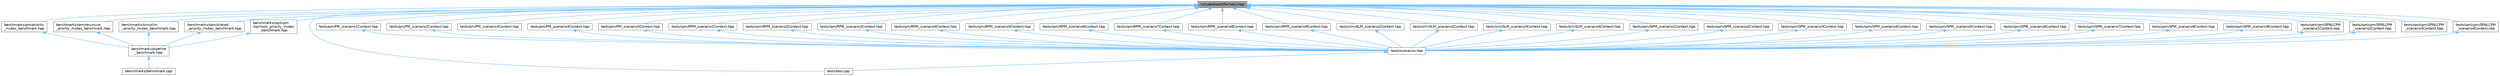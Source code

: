 digraph "include/boost/fairness.hpp"
{
 // LATEX_PDF_SIZE
  bgcolor="transparent";
  edge [fontname=Helvetica,fontsize=10,labelfontname=Helvetica,labelfontsize=10];
  node [fontname=Helvetica,fontsize=10,shape=box,height=0.2,width=0.4];
  Node1 [id="Node000001",label="include/boost/fairness.hpp",height=0.2,width=0.4,color="gray40", fillcolor="grey60", style="filled", fontcolor="black",tooltip="This file contains the all the includes required by the library."];
  Node1 -> Node2 [id="edge1_Node000001_Node000002",dir="back",color="steelblue1",style="solid",tooltip=" "];
  Node2 [id="Node000002",label="benchmarks/pm/priority\l_mutex_benchmark.hpp",height=0.2,width=0.4,color="grey40", fillcolor="white", style="filled",URL="$priority__mutex__benchmark_8hpp.html",tooltip="Alias priority_mutex_benchmark."];
  Node2 -> Node3 [id="edge2_Node000002_Node000003",dir="back",color="steelblue1",style="solid",tooltip=" "];
  Node3 [id="Node000003",label="benchmarks/pipeline\l_benchmark.hpp",height=0.2,width=0.4,color="grey40", fillcolor="white", style="filled",URL="$pipeline__benchmark_8hpp.html",tooltip="Alias pipeline_benchmark."];
  Node3 -> Node4 [id="edge3_Node000003_Node000004",dir="back",color="steelblue1",style="solid",tooltip=" "];
  Node4 [id="Node000004",label="benchmarks/benchmark.cpp",height=0.2,width=0.4,color="grey40", fillcolor="white", style="filled",URL="$benchmark_8cpp.html",tooltip="Alias benchmark."];
  Node1 -> Node5 [id="edge4_Node000001_Node000005",dir="back",color="steelblue1",style="solid",tooltip=" "];
  Node5 [id="Node000005",label="benchmarks/rpm/recursive\l_priority_mutex_benchmark.hpp",height=0.2,width=0.4,color="grey40", fillcolor="white", style="filled",URL="$recursive__priority__mutex__benchmark_8hpp.html",tooltip="Alias recursive_priority_mutex_benchmark."];
  Node5 -> Node3 [id="edge5_Node000005_Node000003",dir="back",color="steelblue1",style="solid",tooltip=" "];
  Node1 -> Node6 [id="edge6_Node000001_Node000006",dir="back",color="steelblue1",style="solid",tooltip=" "];
  Node6 [id="Node000006",label="benchmarks/slm/slim\l_priority_mutex_benchmark.hpp",height=0.2,width=0.4,color="grey40", fillcolor="white", style="filled",URL="$slim__priority__mutex__benchmark_8hpp.html",tooltip="Alias slim_priority_mutex_benchmark."];
  Node6 -> Node3 [id="edge7_Node000006_Node000003",dir="back",color="steelblue1",style="solid",tooltip=" "];
  Node1 -> Node7 [id="edge8_Node000001_Node000007",dir="back",color="steelblue1",style="solid",tooltip=" "];
  Node7 [id="Node000007",label="benchmarks/spm/shared\l_priority_mutex_benchmark.hpp",height=0.2,width=0.4,color="grey40", fillcolor="white", style="filled",URL="$shared__priority__mutex__benchmark_8hpp.html",tooltip="Alias shared_priority_mutex_benchmark."];
  Node7 -> Node3 [id="edge9_Node000007_Node000003",dir="back",color="steelblue1",style="solid",tooltip=" "];
  Node1 -> Node8 [id="edge10_Node000001_Node000008",dir="back",color="steelblue1",style="solid",tooltip=" "];
  Node8 [id="Node000008",label="benchmarks/spnlcpm\l/spinlock_priority_mutex\l_benchmark.hpp",height=0.2,width=0.4,color="grey40", fillcolor="white", style="filled",URL="$spinlock__priority__mutex__benchmark_8hpp.html",tooltip="Alias spinlock_priority_mutex_benchmark."];
  Node8 -> Node3 [id="edge11_Node000008_Node000003",dir="back",color="steelblue1",style="solid",tooltip=" "];
  Node1 -> Node9 [id="edge12_Node000001_Node000009",dir="back",color="steelblue1",style="solid",tooltip=" "];
  Node9 [id="Node000009",label="tests/pm/PM_scenario1Context.hpp",height=0.2,width=0.4,color="grey40", fillcolor="white", style="filled",URL="$_p_m__scenario1_context_8hpp.html",tooltip="Alias PM_scenario1Context."];
  Node9 -> Node10 [id="edge13_Node000009_Node000010",dir="back",color="steelblue1",style="solid",tooltip=" "];
  Node10 [id="Node000010",label="tests/scenarios.hpp",height=0.2,width=0.4,color="grey40", fillcolor="white", style="filled",URL="$scenarios_8hpp.html",tooltip="Alias scenarios."];
  Node10 -> Node11 [id="edge14_Node000010_Node000011",dir="back",color="steelblue1",style="solid",tooltip=" "];
  Node11 [id="Node000011",label="tests/test.cpp",height=0.2,width=0.4,color="grey40", fillcolor="white", style="filled",URL="$test_8cpp.html",tooltip="Alias test."];
  Node1 -> Node12 [id="edge15_Node000001_Node000012",dir="back",color="steelblue1",style="solid",tooltip=" "];
  Node12 [id="Node000012",label="tests/pm/PM_scenario2Context.hpp",height=0.2,width=0.4,color="grey40", fillcolor="white", style="filled",URL="$_p_m__scenario2_context_8hpp.html",tooltip="Alias PM_scenario2Context."];
  Node12 -> Node10 [id="edge16_Node000012_Node000010",dir="back",color="steelblue1",style="solid",tooltip=" "];
  Node1 -> Node13 [id="edge17_Node000001_Node000013",dir="back",color="steelblue1",style="solid",tooltip=" "];
  Node13 [id="Node000013",label="tests/pm/PM_scenario3Context.hpp",height=0.2,width=0.4,color="grey40", fillcolor="white", style="filled",URL="$_p_m__scenario3_context_8hpp.html",tooltip="Alias PM_scenario3Context."];
  Node1 -> Node14 [id="edge18_Node000001_Node000014",dir="back",color="steelblue1",style="solid",tooltip=" "];
  Node14 [id="Node000014",label="tests/pm/PM_scenario4Context.hpp",height=0.2,width=0.4,color="grey40", fillcolor="white", style="filled",URL="$_p_m__scenario4_context_8hpp.html",tooltip="Alias PM_scenario4Context."];
  Node14 -> Node10 [id="edge19_Node000014_Node000010",dir="back",color="steelblue1",style="solid",tooltip=" "];
  Node1 -> Node15 [id="edge20_Node000001_Node000015",dir="back",color="steelblue1",style="solid",tooltip=" "];
  Node15 [id="Node000015",label="tests/pm/PM_scenario5Context.hpp",height=0.2,width=0.4,color="grey40", fillcolor="white", style="filled",URL="$_p_m__scenario5_context_8hpp.html",tooltip="Alias PM_scenario5Context."];
  Node15 -> Node10 [id="edge21_Node000015_Node000010",dir="back",color="steelblue1",style="solid",tooltip=" "];
  Node1 -> Node16 [id="edge22_Node000001_Node000016",dir="back",color="steelblue1",style="solid",tooltip=" "];
  Node16 [id="Node000016",label="tests/rpm/RPM_scenario1Context.hpp",height=0.2,width=0.4,color="grey40", fillcolor="white", style="filled",URL="$_r_p_m__scenario1_context_8hpp.html",tooltip="Alias RPM_scenario1Context."];
  Node16 -> Node10 [id="edge23_Node000016_Node000010",dir="back",color="steelblue1",style="solid",tooltip=" "];
  Node1 -> Node17 [id="edge24_Node000001_Node000017",dir="back",color="steelblue1",style="solid",tooltip=" "];
  Node17 [id="Node000017",label="tests/rpm/RPM_scenario2Context.hpp",height=0.2,width=0.4,color="grey40", fillcolor="white", style="filled",URL="$_r_p_m__scenario2_context_8hpp.html",tooltip="Alias RPM_scenario2Context."];
  Node17 -> Node10 [id="edge25_Node000017_Node000010",dir="back",color="steelblue1",style="solid",tooltip=" "];
  Node1 -> Node18 [id="edge26_Node000001_Node000018",dir="back",color="steelblue1",style="solid",tooltip=" "];
  Node18 [id="Node000018",label="tests/rpm/RPM_scenario3Context.hpp",height=0.2,width=0.4,color="grey40", fillcolor="white", style="filled",URL="$_r_p_m__scenario3_context_8hpp.html",tooltip="Alias RPM_scenario3Context."];
  Node18 -> Node10 [id="edge27_Node000018_Node000010",dir="back",color="steelblue1",style="solid",tooltip=" "];
  Node1 -> Node19 [id="edge28_Node000001_Node000019",dir="back",color="steelblue1",style="solid",tooltip=" "];
  Node19 [id="Node000019",label="tests/rpm/RPM_scenario4Context.hpp",height=0.2,width=0.4,color="grey40", fillcolor="white", style="filled",URL="$_r_p_m__scenario4_context_8hpp.html",tooltip="Alias RPM_scenario4Context."];
  Node19 -> Node10 [id="edge29_Node000019_Node000010",dir="back",color="steelblue1",style="solid",tooltip=" "];
  Node1 -> Node20 [id="edge30_Node000001_Node000020",dir="back",color="steelblue1",style="solid",tooltip=" "];
  Node20 [id="Node000020",label="tests/rpm/RPM_scenario5Context.hpp",height=0.2,width=0.4,color="grey40", fillcolor="white", style="filled",URL="$_r_p_m__scenario5_context_8hpp.html",tooltip="Alias RPM_scenario5Context."];
  Node20 -> Node10 [id="edge31_Node000020_Node000010",dir="back",color="steelblue1",style="solid",tooltip=" "];
  Node1 -> Node21 [id="edge32_Node000001_Node000021",dir="back",color="steelblue1",style="solid",tooltip=" "];
  Node21 [id="Node000021",label="tests/rpm/RPM_scenario6Context.hpp",height=0.2,width=0.4,color="grey40", fillcolor="white", style="filled",URL="$_r_p_m__scenario6_context_8hpp.html",tooltip="Alias RPM_scenario6Context."];
  Node21 -> Node10 [id="edge33_Node000021_Node000010",dir="back",color="steelblue1",style="solid",tooltip=" "];
  Node1 -> Node22 [id="edge34_Node000001_Node000022",dir="back",color="steelblue1",style="solid",tooltip=" "];
  Node22 [id="Node000022",label="tests/rpm/RPM_scenario7Context.hpp",height=0.2,width=0.4,color="grey40", fillcolor="white", style="filled",URL="$_r_p_m__scenario7_context_8hpp.html",tooltip="Alias RPM_scenario7Context."];
  Node22 -> Node10 [id="edge35_Node000022_Node000010",dir="back",color="steelblue1",style="solid",tooltip=" "];
  Node1 -> Node23 [id="edge36_Node000001_Node000023",dir="back",color="steelblue1",style="solid",tooltip=" "];
  Node23 [id="Node000023",label="tests/rpm/RPM_scenario8Context.hpp",height=0.2,width=0.4,color="grey40", fillcolor="white", style="filled",URL="$_r_p_m__scenario8_context_8hpp.html",tooltip="Alias RPM_scenario8Context."];
  Node23 -> Node10 [id="edge37_Node000023_Node000010",dir="back",color="steelblue1",style="solid",tooltip=" "];
  Node1 -> Node24 [id="edge38_Node000001_Node000024",dir="back",color="steelblue1",style="solid",tooltip=" "];
  Node24 [id="Node000024",label="tests/rpm/RPM_scenario9Context.hpp",height=0.2,width=0.4,color="grey40", fillcolor="white", style="filled",URL="$_r_p_m__scenario9_context_8hpp.html",tooltip="Alias RPM_scenario9Context."];
  Node24 -> Node10 [id="edge39_Node000024_Node000010",dir="back",color="steelblue1",style="solid",tooltip=" "];
  Node1 -> Node25 [id="edge40_Node000001_Node000025",dir="back",color="steelblue1",style="solid",tooltip=" "];
  Node25 [id="Node000025",label="tests/slm/SLM_scenario1Context.hpp",height=0.2,width=0.4,color="grey40", fillcolor="white", style="filled",URL="$_s_l_m__scenario1_context_8hpp.html",tooltip="Alias SLM_scenario1Context."];
  Node25 -> Node10 [id="edge41_Node000025_Node000010",dir="back",color="steelblue1",style="solid",tooltip=" "];
  Node1 -> Node26 [id="edge42_Node000001_Node000026",dir="back",color="steelblue1",style="solid",tooltip=" "];
  Node26 [id="Node000026",label="tests/slm/SLM_scenario2Context.hpp",height=0.2,width=0.4,color="grey40", fillcolor="white", style="filled",URL="$_s_l_m__scenario2_context_8hpp.html",tooltip="Alias SLM_scenario2Context."];
  Node26 -> Node10 [id="edge43_Node000026_Node000010",dir="back",color="steelblue1",style="solid",tooltip=" "];
  Node1 -> Node27 [id="edge44_Node000001_Node000027",dir="back",color="steelblue1",style="solid",tooltip=" "];
  Node27 [id="Node000027",label="tests/slm/SLM_scenario3Context.hpp",height=0.2,width=0.4,color="grey40", fillcolor="white", style="filled",URL="$_s_l_m__scenario3_context_8hpp.html",tooltip="Alias SLM_scenario3Context."];
  Node27 -> Node10 [id="edge45_Node000027_Node000010",dir="back",color="steelblue1",style="solid",tooltip=" "];
  Node1 -> Node28 [id="edge46_Node000001_Node000028",dir="back",color="steelblue1",style="solid",tooltip=" "];
  Node28 [id="Node000028",label="tests/slm/SLM_scenario4Context.hpp",height=0.2,width=0.4,color="grey40", fillcolor="white", style="filled",URL="$_s_l_m__scenario4_context_8hpp.html",tooltip="Alias SLM_scenario4Context."];
  Node28 -> Node10 [id="edge47_Node000028_Node000010",dir="back",color="steelblue1",style="solid",tooltip=" "];
  Node1 -> Node29 [id="edge48_Node000001_Node000029",dir="back",color="steelblue1",style="solid",tooltip=" "];
  Node29 [id="Node000029",label="tests/spm/SPM_scenario1Context.hpp",height=0.2,width=0.4,color="grey40", fillcolor="white", style="filled",URL="$_s_p_m__scenario1_context_8hpp.html",tooltip="Alias SPM_scenario1Context."];
  Node29 -> Node10 [id="edge49_Node000029_Node000010",dir="back",color="steelblue1",style="solid",tooltip=" "];
  Node1 -> Node30 [id="edge50_Node000001_Node000030",dir="back",color="steelblue1",style="solid",tooltip=" "];
  Node30 [id="Node000030",label="tests/spm/SPM_scenario2Context.hpp",height=0.2,width=0.4,color="grey40", fillcolor="white", style="filled",URL="$_s_p_m__scenario2_context_8hpp.html",tooltip="Alias SPM_scenario2Context."];
  Node30 -> Node10 [id="edge51_Node000030_Node000010",dir="back",color="steelblue1",style="solid",tooltip=" "];
  Node1 -> Node31 [id="edge52_Node000001_Node000031",dir="back",color="steelblue1",style="solid",tooltip=" "];
  Node31 [id="Node000031",label="tests/spm/SPM_scenario3Context.hpp",height=0.2,width=0.4,color="grey40", fillcolor="white", style="filled",URL="$_s_p_m__scenario3_context_8hpp.html",tooltip="Alias SPM_scenario3Context."];
  Node31 -> Node10 [id="edge53_Node000031_Node000010",dir="back",color="steelblue1",style="solid",tooltip=" "];
  Node1 -> Node32 [id="edge54_Node000001_Node000032",dir="back",color="steelblue1",style="solid",tooltip=" "];
  Node32 [id="Node000032",label="tests/spm/SPM_scenario4Context.hpp",height=0.2,width=0.4,color="grey40", fillcolor="white", style="filled",URL="$_s_p_m__scenario4_context_8hpp.html",tooltip="Alias SPM_scenario4Context."];
  Node32 -> Node10 [id="edge55_Node000032_Node000010",dir="back",color="steelblue1",style="solid",tooltip=" "];
  Node1 -> Node33 [id="edge56_Node000001_Node000033",dir="back",color="steelblue1",style="solid",tooltip=" "];
  Node33 [id="Node000033",label="tests/spm/SPM_scenario5Context.hpp",height=0.2,width=0.4,color="grey40", fillcolor="white", style="filled",URL="$_s_p_m__scenario5_context_8hpp.html",tooltip="Alias SPM_scenario5Context."];
  Node33 -> Node10 [id="edge57_Node000033_Node000010",dir="back",color="steelblue1",style="solid",tooltip=" "];
  Node1 -> Node34 [id="edge58_Node000001_Node000034",dir="back",color="steelblue1",style="solid",tooltip=" "];
  Node34 [id="Node000034",label="tests/spm/SPM_scenario6Context.hpp",height=0.2,width=0.4,color="grey40", fillcolor="white", style="filled",URL="$_s_p_m__scenario6_context_8hpp.html",tooltip="Alias SPM_scenario6Context."];
  Node34 -> Node10 [id="edge59_Node000034_Node000010",dir="back",color="steelblue1",style="solid",tooltip=" "];
  Node1 -> Node35 [id="edge60_Node000001_Node000035",dir="back",color="steelblue1",style="solid",tooltip=" "];
  Node35 [id="Node000035",label="tests/spm/SPM_scenario7Context.hpp",height=0.2,width=0.4,color="grey40", fillcolor="white", style="filled",URL="$_s_p_m__scenario7_context_8hpp.html",tooltip="Alias SPM_scenario7Context."];
  Node35 -> Node10 [id="edge61_Node000035_Node000010",dir="back",color="steelblue1",style="solid",tooltip=" "];
  Node1 -> Node36 [id="edge62_Node000001_Node000036",dir="back",color="steelblue1",style="solid",tooltip=" "];
  Node36 [id="Node000036",label="tests/spm/SPM_scenario8Context.hpp",height=0.2,width=0.4,color="grey40", fillcolor="white", style="filled",URL="$_s_p_m__scenario8_context_8hpp.html",tooltip="Alias SPM_scenario8Context."];
  Node36 -> Node10 [id="edge63_Node000036_Node000010",dir="back",color="steelblue1",style="solid",tooltip=" "];
  Node1 -> Node37 [id="edge64_Node000001_Node000037",dir="back",color="steelblue1",style="solid",tooltip=" "];
  Node37 [id="Node000037",label="tests/spm/SPM_scenario9Context.hpp",height=0.2,width=0.4,color="grey40", fillcolor="white", style="filled",URL="$_s_p_m__scenario9_context_8hpp.html",tooltip="Alias SPM_scenario9Context."];
  Node37 -> Node10 [id="edge65_Node000037_Node000010",dir="back",color="steelblue1",style="solid",tooltip=" "];
  Node1 -> Node38 [id="edge66_Node000001_Node000038",dir="back",color="steelblue1",style="solid",tooltip=" "];
  Node38 [id="Node000038",label="tests/spnlcpm/SPNLCPM\l_scenario1Context.hpp",height=0.2,width=0.4,color="grey40", fillcolor="white", style="filled",URL="$_s_p_n_l_c_p_m__scenario1_context_8hpp.html",tooltip="Alias SPNLCPM_scenario1Context."];
  Node38 -> Node10 [id="edge67_Node000038_Node000010",dir="back",color="steelblue1",style="solid",tooltip=" "];
  Node1 -> Node39 [id="edge68_Node000001_Node000039",dir="back",color="steelblue1",style="solid",tooltip=" "];
  Node39 [id="Node000039",label="tests/spnlcpm/SPNLCPM\l_scenario2Context.hpp",height=0.2,width=0.4,color="grey40", fillcolor="white", style="filled",URL="$_s_p_n_l_c_p_m__scenario2_context_8hpp.html",tooltip="Alias SPNLCPM_scenario2Context."];
  Node39 -> Node10 [id="edge69_Node000039_Node000010",dir="back",color="steelblue1",style="solid",tooltip=" "];
  Node1 -> Node40 [id="edge70_Node000001_Node000040",dir="back",color="steelblue1",style="solid",tooltip=" "];
  Node40 [id="Node000040",label="tests/spnlcpm/SPNLCPM\l_scenario3Context.hpp",height=0.2,width=0.4,color="grey40", fillcolor="white", style="filled",URL="$_s_p_n_l_c_p_m__scenario3_context_8hpp.html",tooltip="Alias SPNLCPM_scenario3Context."];
  Node1 -> Node41 [id="edge71_Node000001_Node000041",dir="back",color="steelblue1",style="solid",tooltip=" "];
  Node41 [id="Node000041",label="tests/spnlcpm/SPNLCPM\l_scenario4Context.hpp",height=0.2,width=0.4,color="grey40", fillcolor="white", style="filled",URL="$_s_p_n_l_c_p_m__scenario4_context_8hpp.html",tooltip="Alias SPNLCPM_scenario4Context."];
  Node41 -> Node10 [id="edge72_Node000041_Node000010",dir="back",color="steelblue1",style="solid",tooltip=" "];
  Node1 -> Node11 [id="edge73_Node000001_Node000011",dir="back",color="steelblue1",style="solid",tooltip=" "];
}
